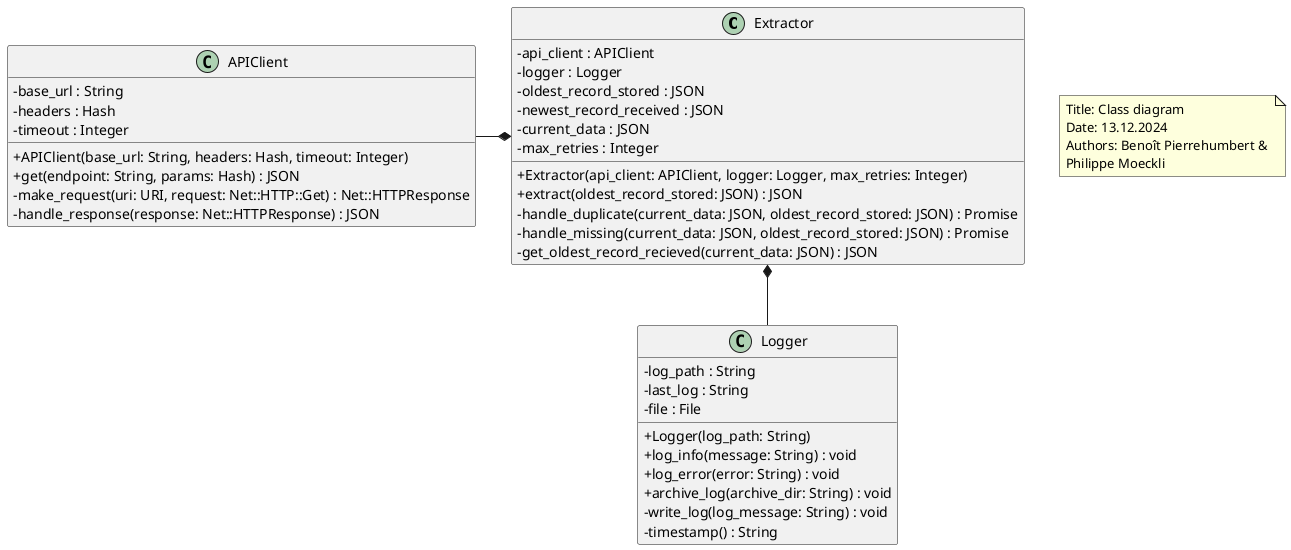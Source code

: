 @startuml

skinparam classAttributeIconSize 0
class Extractor {
  - api_client : APIClient
  - logger : Logger
  - oldest_record_stored : JSON
  - newest_record_received : JSON
  - current_data : JSON
  - max_retries : Integer
  + Extractor(api_client: APIClient, logger: Logger, max_retries: Integer)
  + extract(oldest_record_stored: JSON) : JSON
  - handle_duplicate(current_data: JSON, oldest_record_stored: JSON) : Promise
  - handle_missing(current_data: JSON, oldest_record_stored: JSON) : Promise
  - get_oldest_record_recieved(current_data: JSON) : JSON
}

class APIClient {
  - base_url : String
  - headers : Hash
  - timeout : Integer
  + APIClient(base_url: String, headers: Hash, timeout: Integer)
  + get(endpoint: String, params: Hash) : JSON
  - make_request(uri: URI, request: Net::HTTP::Get) : Net::HTTPResponse
  - handle_response(response: Net::HTTPResponse) : JSON
}

class Logger {
  - log_path : String
  - last_log : String
  - file : File
  + Logger(log_path: String)
  + log_info(message: String) : void
  + log_error(error: String) : void
  + archive_log(archive_dir: String) : void
  - write_log(log_message: String) : void
  - timestamp() : String
}

Logger -up-*  Extractor
APIClient -right-*  Extractor

note as N1
  Title: Class diagram
  Date: 13.12.2024
  Authors: Benoît Pierrehumbert & 
  Philippe Moeckli
end note
@enduml
